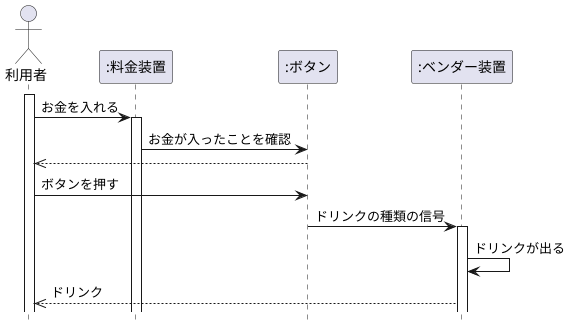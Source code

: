 @startuml 自動販売機
hide footbox
Actor 利用者 as guest
participant ":料金装置" as money
participant ":ボタン" as button
participant ":ベンダー装置" as vender
activate guest
guest ->money:お金を入れる
activate money
money -> button:お金が入ったことを確認
deactivate button
guest <<-- button
guest -> button:ボタンを押す
button -> vender:ドリンクの種類の信号
activate vender
vender -> vender:ドリンクが出る
guest <<-- vender:ドリンク
@enduml
